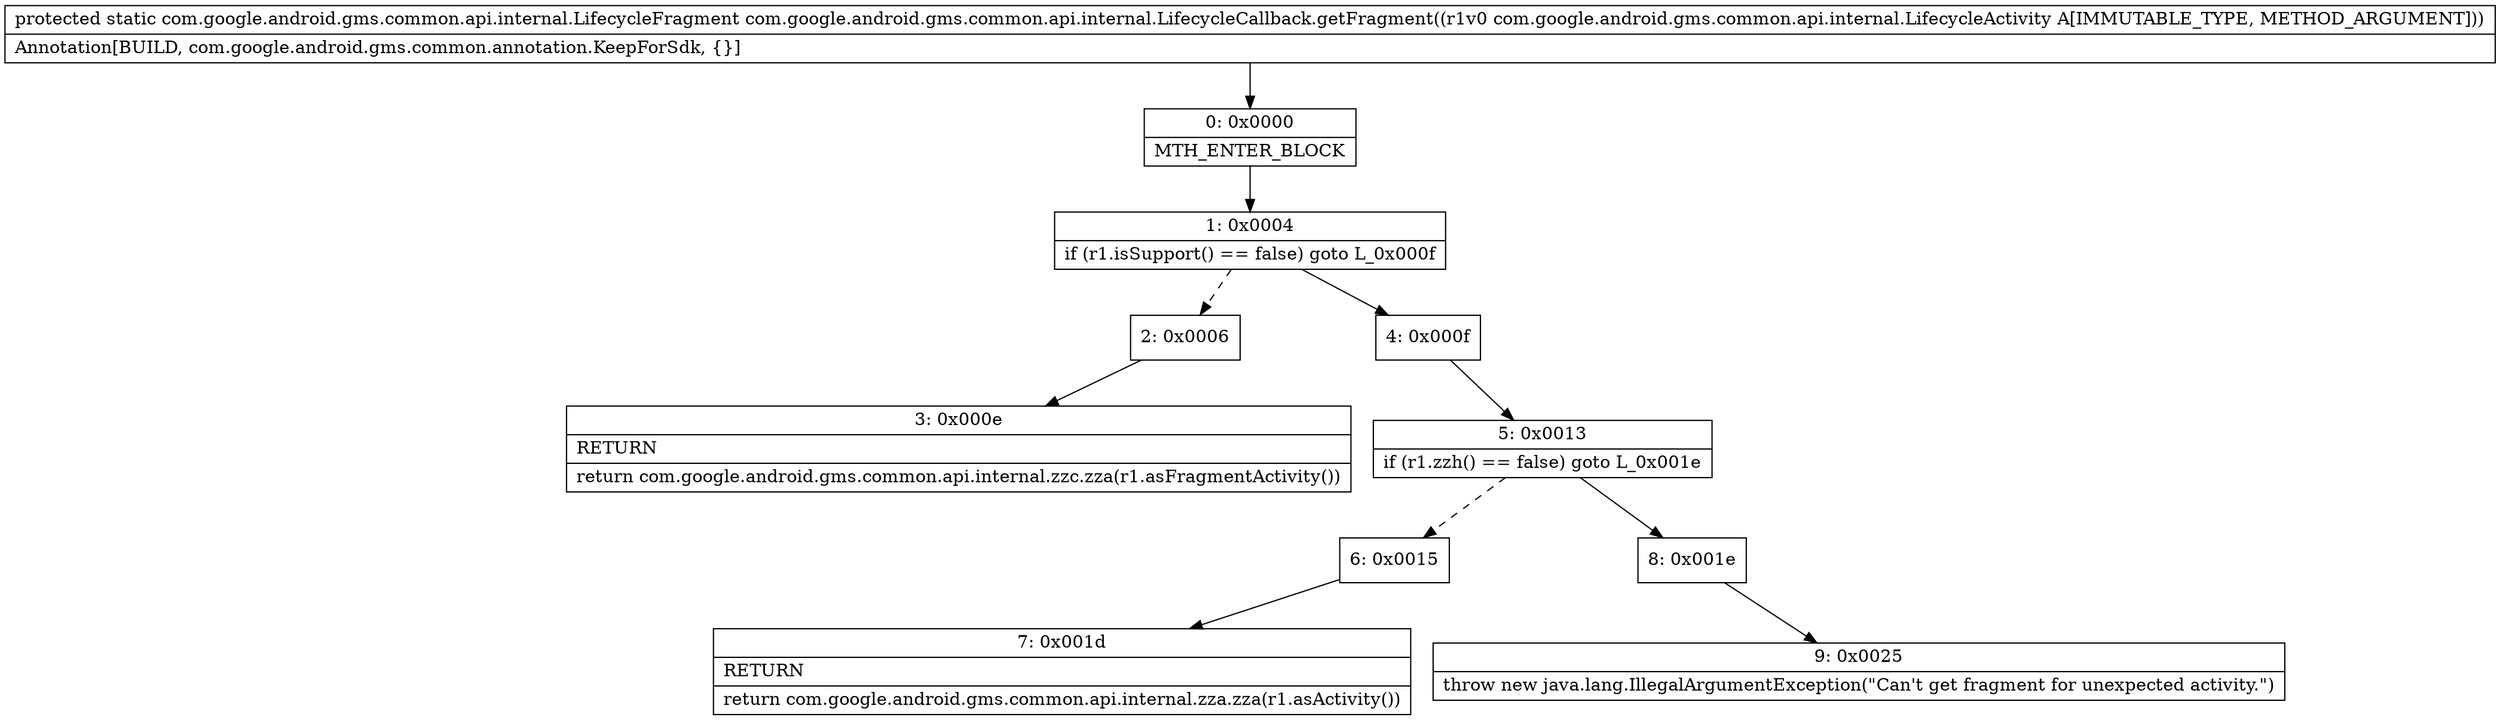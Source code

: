 digraph "CFG forcom.google.android.gms.common.api.internal.LifecycleCallback.getFragment(Lcom\/google\/android\/gms\/common\/api\/internal\/LifecycleActivity;)Lcom\/google\/android\/gms\/common\/api\/internal\/LifecycleFragment;" {
Node_0 [shape=record,label="{0\:\ 0x0000|MTH_ENTER_BLOCK\l}"];
Node_1 [shape=record,label="{1\:\ 0x0004|if (r1.isSupport() == false) goto L_0x000f\l}"];
Node_2 [shape=record,label="{2\:\ 0x0006}"];
Node_3 [shape=record,label="{3\:\ 0x000e|RETURN\l|return com.google.android.gms.common.api.internal.zzc.zza(r1.asFragmentActivity())\l}"];
Node_4 [shape=record,label="{4\:\ 0x000f}"];
Node_5 [shape=record,label="{5\:\ 0x0013|if (r1.zzh() == false) goto L_0x001e\l}"];
Node_6 [shape=record,label="{6\:\ 0x0015}"];
Node_7 [shape=record,label="{7\:\ 0x001d|RETURN\l|return com.google.android.gms.common.api.internal.zza.zza(r1.asActivity())\l}"];
Node_8 [shape=record,label="{8\:\ 0x001e}"];
Node_9 [shape=record,label="{9\:\ 0x0025|throw new java.lang.IllegalArgumentException(\"Can't get fragment for unexpected activity.\")\l}"];
MethodNode[shape=record,label="{protected static com.google.android.gms.common.api.internal.LifecycleFragment com.google.android.gms.common.api.internal.LifecycleCallback.getFragment((r1v0 com.google.android.gms.common.api.internal.LifecycleActivity A[IMMUTABLE_TYPE, METHOD_ARGUMENT]))  | Annotation[BUILD, com.google.android.gms.common.annotation.KeepForSdk, \{\}]\l}"];
MethodNode -> Node_0;
Node_0 -> Node_1;
Node_1 -> Node_2[style=dashed];
Node_1 -> Node_4;
Node_2 -> Node_3;
Node_4 -> Node_5;
Node_5 -> Node_6[style=dashed];
Node_5 -> Node_8;
Node_6 -> Node_7;
Node_8 -> Node_9;
}

